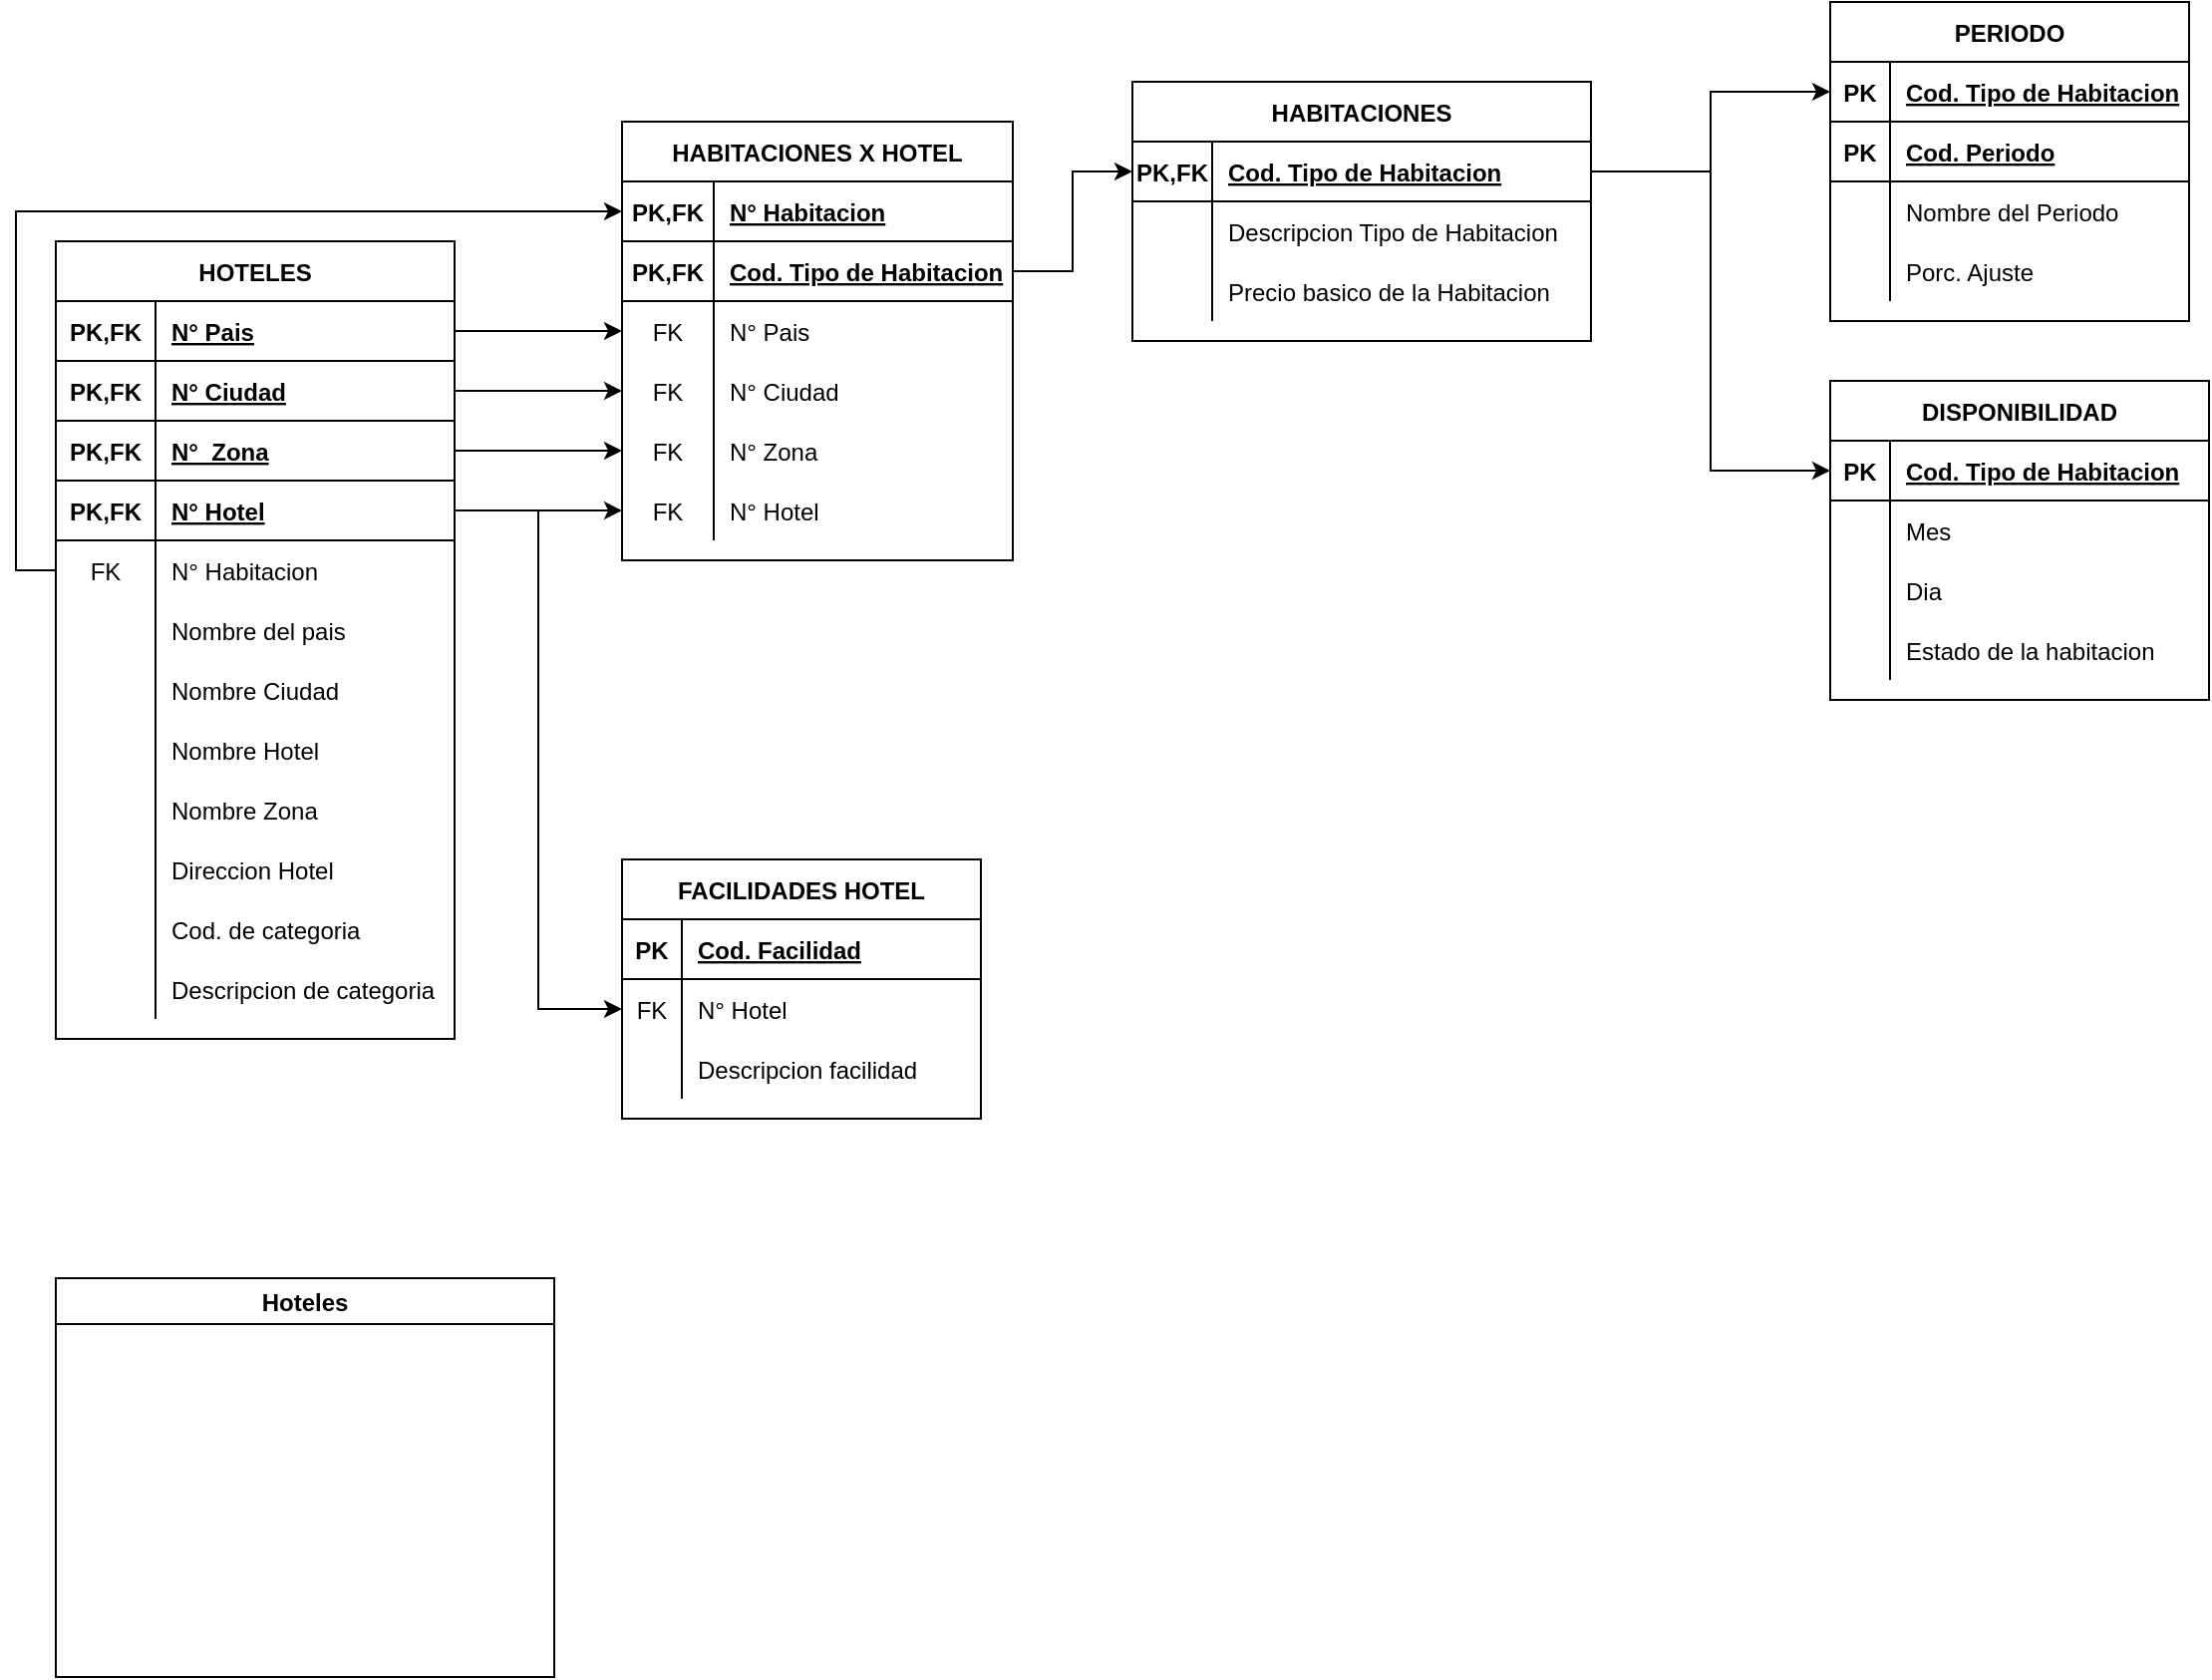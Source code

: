 <mxfile version="14.6.1" type="device"><diagram id="PNpQu36TEjZuCSMmcE2p" name="Page-1"><mxGraphModel dx="1578" dy="820" grid="1" gridSize="10" guides="1" tooltips="1" connect="1" arrows="1" fold="1" page="1" pageScale="1" pageWidth="827" pageHeight="1169" math="0" shadow="0"><root><mxCell id="0"/><mxCell id="1" parent="0"/><mxCell id="We7VljdSg91WFZDCfz8h-1" value="HOTELES" style="shape=table;startSize=30;container=1;collapsible=1;childLayout=tableLayout;fixedRows=1;rowLines=0;fontStyle=1;align=center;resizeLast=1;" parent="1" vertex="1"><mxGeometry x="130" y="290" width="200" height="400" as="geometry"/></mxCell><mxCell id="We7VljdSg91WFZDCfz8h-2" value="" style="shape=partialRectangle;collapsible=0;dropTarget=0;pointerEvents=0;fillColor=none;top=0;left=0;bottom=1;right=0;points=[[0,0.5],[1,0.5]];portConstraint=eastwest;" parent="We7VljdSg91WFZDCfz8h-1" vertex="1"><mxGeometry y="30" width="200" height="30" as="geometry"/></mxCell><mxCell id="We7VljdSg91WFZDCfz8h-3" value="PK,FK" style="shape=partialRectangle;connectable=0;fillColor=none;top=0;left=0;bottom=0;right=0;fontStyle=1;overflow=hidden;" parent="We7VljdSg91WFZDCfz8h-2" vertex="1"><mxGeometry width="50" height="30" as="geometry"/></mxCell><mxCell id="We7VljdSg91WFZDCfz8h-4" value="N° Pais" style="shape=partialRectangle;connectable=0;fillColor=none;top=0;left=0;bottom=0;right=0;align=left;spacingLeft=6;fontStyle=5;overflow=hidden;" parent="We7VljdSg91WFZDCfz8h-2" vertex="1"><mxGeometry x="50" width="150" height="30" as="geometry"/></mxCell><mxCell id="We7VljdSg91WFZDCfz8h-14" value="" style="shape=partialRectangle;collapsible=0;dropTarget=0;pointerEvents=0;fillColor=none;top=0;left=0;bottom=1;right=0;points=[[0,0.5],[1,0.5]];portConstraint=eastwest;" parent="We7VljdSg91WFZDCfz8h-1" vertex="1"><mxGeometry y="60" width="200" height="30" as="geometry"/></mxCell><mxCell id="We7VljdSg91WFZDCfz8h-15" value="PK,FK" style="shape=partialRectangle;connectable=0;fillColor=none;top=0;left=0;bottom=0;right=0;fontStyle=1;overflow=hidden;" parent="We7VljdSg91WFZDCfz8h-14" vertex="1"><mxGeometry width="50" height="30" as="geometry"/></mxCell><mxCell id="We7VljdSg91WFZDCfz8h-16" value="N° Ciudad" style="shape=partialRectangle;connectable=0;fillColor=none;top=0;left=0;bottom=0;right=0;align=left;spacingLeft=6;fontStyle=5;overflow=hidden;" parent="We7VljdSg91WFZDCfz8h-14" vertex="1"><mxGeometry x="50" width="150" height="30" as="geometry"/></mxCell><mxCell id="We7VljdSg91WFZDCfz8h-18" value="" style="shape=partialRectangle;collapsible=0;dropTarget=0;pointerEvents=0;fillColor=none;top=0;left=0;bottom=1;right=0;points=[[0,0.5],[1,0.5]];portConstraint=eastwest;" parent="We7VljdSg91WFZDCfz8h-1" vertex="1"><mxGeometry y="90" width="200" height="30" as="geometry"/></mxCell><mxCell id="We7VljdSg91WFZDCfz8h-19" value="PK,FK" style="shape=partialRectangle;connectable=0;fillColor=none;top=0;left=0;bottom=0;right=0;fontStyle=1;overflow=hidden;" parent="We7VljdSg91WFZDCfz8h-18" vertex="1"><mxGeometry width="50" height="30" as="geometry"/></mxCell><mxCell id="We7VljdSg91WFZDCfz8h-20" value="N°  Zona" style="shape=partialRectangle;connectable=0;fillColor=none;top=0;left=0;bottom=0;right=0;align=left;spacingLeft=6;fontStyle=5;overflow=hidden;" parent="We7VljdSg91WFZDCfz8h-18" vertex="1"><mxGeometry x="50" width="150" height="30" as="geometry"/></mxCell><mxCell id="We7VljdSg91WFZDCfz8h-21" value="" style="shape=partialRectangle;collapsible=0;dropTarget=0;pointerEvents=0;fillColor=none;top=0;left=0;bottom=1;right=0;points=[[0,0.5],[1,0.5]];portConstraint=eastwest;" parent="We7VljdSg91WFZDCfz8h-1" vertex="1"><mxGeometry y="120" width="200" height="30" as="geometry"/></mxCell><mxCell id="We7VljdSg91WFZDCfz8h-22" value="PK,FK" style="shape=partialRectangle;connectable=0;fillColor=none;top=0;left=0;bottom=0;right=0;fontStyle=1;overflow=hidden;" parent="We7VljdSg91WFZDCfz8h-21" vertex="1"><mxGeometry width="50" height="30" as="geometry"/></mxCell><mxCell id="We7VljdSg91WFZDCfz8h-23" value="N° Hotel" style="shape=partialRectangle;connectable=0;fillColor=none;top=0;left=0;bottom=0;right=0;align=left;spacingLeft=6;fontStyle=5;overflow=hidden;" parent="We7VljdSg91WFZDCfz8h-21" vertex="1"><mxGeometry x="50" width="150" height="30" as="geometry"/></mxCell><mxCell id="We7VljdSg91WFZDCfz8h-127" value="" style="shape=partialRectangle;collapsible=0;dropTarget=0;pointerEvents=0;fillColor=none;top=0;left=0;bottom=0;right=0;points=[[0,0.5],[1,0.5]];portConstraint=eastwest;" parent="We7VljdSg91WFZDCfz8h-1" vertex="1"><mxGeometry y="150" width="200" height="30" as="geometry"/></mxCell><mxCell id="We7VljdSg91WFZDCfz8h-128" value="FK" style="shape=partialRectangle;connectable=0;fillColor=none;top=0;left=0;bottom=0;right=0;fontStyle=0;overflow=hidden;" parent="We7VljdSg91WFZDCfz8h-127" vertex="1"><mxGeometry width="50" height="30" as="geometry"/></mxCell><mxCell id="We7VljdSg91WFZDCfz8h-129" value="N° Habitacion" style="shape=partialRectangle;connectable=0;fillColor=none;top=0;left=0;bottom=0;right=0;align=left;spacingLeft=6;fontStyle=0;overflow=hidden;" parent="We7VljdSg91WFZDCfz8h-127" vertex="1"><mxGeometry x="50" width="150" height="30" as="geometry"/></mxCell><mxCell id="We7VljdSg91WFZDCfz8h-5" value="" style="shape=partialRectangle;collapsible=0;dropTarget=0;pointerEvents=0;fillColor=none;top=0;left=0;bottom=0;right=0;points=[[0,0.5],[1,0.5]];portConstraint=eastwest;" parent="We7VljdSg91WFZDCfz8h-1" vertex="1"><mxGeometry y="180" width="200" height="30" as="geometry"/></mxCell><mxCell id="We7VljdSg91WFZDCfz8h-6" value="" style="shape=partialRectangle;connectable=0;fillColor=none;top=0;left=0;bottom=0;right=0;editable=1;overflow=hidden;" parent="We7VljdSg91WFZDCfz8h-5" vertex="1"><mxGeometry width="50" height="30" as="geometry"/></mxCell><mxCell id="We7VljdSg91WFZDCfz8h-7" value="Nombre del pais" style="shape=partialRectangle;connectable=0;fillColor=none;top=0;left=0;bottom=0;right=0;align=left;spacingLeft=6;overflow=hidden;" parent="We7VljdSg91WFZDCfz8h-5" vertex="1"><mxGeometry x="50" width="150" height="30" as="geometry"/></mxCell><mxCell id="We7VljdSg91WFZDCfz8h-8" value="" style="shape=partialRectangle;collapsible=0;dropTarget=0;pointerEvents=0;fillColor=none;top=0;left=0;bottom=0;right=0;points=[[0,0.5],[1,0.5]];portConstraint=eastwest;" parent="We7VljdSg91WFZDCfz8h-1" vertex="1"><mxGeometry y="210" width="200" height="30" as="geometry"/></mxCell><mxCell id="We7VljdSg91WFZDCfz8h-9" value="" style="shape=partialRectangle;connectable=0;fillColor=none;top=0;left=0;bottom=0;right=0;editable=1;overflow=hidden;" parent="We7VljdSg91WFZDCfz8h-8" vertex="1"><mxGeometry width="50" height="30" as="geometry"/></mxCell><mxCell id="We7VljdSg91WFZDCfz8h-10" value="Nombre Ciudad" style="shape=partialRectangle;connectable=0;fillColor=none;top=0;left=0;bottom=0;right=0;align=left;spacingLeft=6;overflow=hidden;" parent="We7VljdSg91WFZDCfz8h-8" vertex="1"><mxGeometry x="50" width="150" height="30" as="geometry"/></mxCell><mxCell id="We7VljdSg91WFZDCfz8h-24" value="" style="shape=partialRectangle;collapsible=0;dropTarget=0;pointerEvents=0;fillColor=none;top=0;left=0;bottom=0;right=0;points=[[0,0.5],[1,0.5]];portConstraint=eastwest;" parent="We7VljdSg91WFZDCfz8h-1" vertex="1"><mxGeometry y="240" width="200" height="30" as="geometry"/></mxCell><mxCell id="We7VljdSg91WFZDCfz8h-25" value="" style="shape=partialRectangle;connectable=0;fillColor=none;top=0;left=0;bottom=0;right=0;editable=1;overflow=hidden;" parent="We7VljdSg91WFZDCfz8h-24" vertex="1"><mxGeometry width="50" height="30" as="geometry"/></mxCell><mxCell id="We7VljdSg91WFZDCfz8h-26" value="Nombre Hotel" style="shape=partialRectangle;connectable=0;fillColor=none;top=0;left=0;bottom=0;right=0;align=left;spacingLeft=6;overflow=hidden;" parent="We7VljdSg91WFZDCfz8h-24" vertex="1"><mxGeometry x="50" width="150" height="30" as="geometry"/></mxCell><mxCell id="We7VljdSg91WFZDCfz8h-11" value="" style="shape=partialRectangle;collapsible=0;dropTarget=0;pointerEvents=0;fillColor=none;top=0;left=0;bottom=0;right=0;points=[[0,0.5],[1,0.5]];portConstraint=eastwest;" parent="We7VljdSg91WFZDCfz8h-1" vertex="1"><mxGeometry y="270" width="200" height="30" as="geometry"/></mxCell><mxCell id="We7VljdSg91WFZDCfz8h-12" value="" style="shape=partialRectangle;connectable=0;fillColor=none;top=0;left=0;bottom=0;right=0;editable=1;overflow=hidden;" parent="We7VljdSg91WFZDCfz8h-11" vertex="1"><mxGeometry width="50" height="30" as="geometry"/></mxCell><mxCell id="We7VljdSg91WFZDCfz8h-13" value="Nombre Zona" style="shape=partialRectangle;connectable=0;fillColor=none;top=0;left=0;bottom=0;right=0;align=left;spacingLeft=6;overflow=hidden;" parent="We7VljdSg91WFZDCfz8h-11" vertex="1"><mxGeometry x="50" width="150" height="30" as="geometry"/></mxCell><mxCell id="We7VljdSg91WFZDCfz8h-27" value="" style="shape=partialRectangle;collapsible=0;dropTarget=0;pointerEvents=0;fillColor=none;top=0;left=0;bottom=0;right=0;points=[[0,0.5],[1,0.5]];portConstraint=eastwest;" parent="We7VljdSg91WFZDCfz8h-1" vertex="1"><mxGeometry y="300" width="200" height="30" as="geometry"/></mxCell><mxCell id="We7VljdSg91WFZDCfz8h-28" value="" style="shape=partialRectangle;connectable=0;fillColor=none;top=0;left=0;bottom=0;right=0;editable=1;overflow=hidden;" parent="We7VljdSg91WFZDCfz8h-27" vertex="1"><mxGeometry width="50" height="30" as="geometry"/></mxCell><mxCell id="We7VljdSg91WFZDCfz8h-29" value="Direccion Hotel" style="shape=partialRectangle;connectable=0;fillColor=none;top=0;left=0;bottom=0;right=0;align=left;spacingLeft=6;overflow=hidden;" parent="We7VljdSg91WFZDCfz8h-27" vertex="1"><mxGeometry x="50" width="150" height="30" as="geometry"/></mxCell><mxCell id="We7VljdSg91WFZDCfz8h-30" value="" style="shape=partialRectangle;collapsible=0;dropTarget=0;pointerEvents=0;fillColor=none;top=0;left=0;bottom=0;right=0;points=[[0,0.5],[1,0.5]];portConstraint=eastwest;" parent="We7VljdSg91WFZDCfz8h-1" vertex="1"><mxGeometry y="330" width="200" height="30" as="geometry"/></mxCell><mxCell id="We7VljdSg91WFZDCfz8h-31" value="" style="shape=partialRectangle;connectable=0;fillColor=none;top=0;left=0;bottom=0;right=0;editable=1;overflow=hidden;" parent="We7VljdSg91WFZDCfz8h-30" vertex="1"><mxGeometry width="50" height="30" as="geometry"/></mxCell><mxCell id="We7VljdSg91WFZDCfz8h-32" value="Cod. de categoria" style="shape=partialRectangle;connectable=0;fillColor=none;top=0;left=0;bottom=0;right=0;align=left;spacingLeft=6;overflow=hidden;" parent="We7VljdSg91WFZDCfz8h-30" vertex="1"><mxGeometry x="50" width="150" height="30" as="geometry"/></mxCell><mxCell id="We7VljdSg91WFZDCfz8h-33" value="" style="shape=partialRectangle;collapsible=0;dropTarget=0;pointerEvents=0;fillColor=none;top=0;left=0;bottom=0;right=0;points=[[0,0.5],[1,0.5]];portConstraint=eastwest;" parent="We7VljdSg91WFZDCfz8h-1" vertex="1"><mxGeometry y="360" width="200" height="30" as="geometry"/></mxCell><mxCell id="We7VljdSg91WFZDCfz8h-34" value="" style="shape=partialRectangle;connectable=0;fillColor=none;top=0;left=0;bottom=0;right=0;editable=1;overflow=hidden;" parent="We7VljdSg91WFZDCfz8h-33" vertex="1"><mxGeometry width="50" height="30" as="geometry"/></mxCell><mxCell id="We7VljdSg91WFZDCfz8h-35" value="Descripcion de categoria" style="shape=partialRectangle;connectable=0;fillColor=none;top=0;left=0;bottom=0;right=0;align=left;spacingLeft=6;overflow=hidden;" parent="We7VljdSg91WFZDCfz8h-33" vertex="1"><mxGeometry x="50" width="150" height="30" as="geometry"/></mxCell><mxCell id="We7VljdSg91WFZDCfz8h-43" value="FACILIDADES HOTEL" style="shape=table;startSize=30;container=1;collapsible=1;childLayout=tableLayout;fixedRows=1;rowLines=0;fontStyle=1;align=center;resizeLast=1;" parent="1" vertex="1"><mxGeometry x="414" y="600" width="180" height="130" as="geometry"/></mxCell><mxCell id="We7VljdSg91WFZDCfz8h-44" value="" style="shape=partialRectangle;collapsible=0;dropTarget=0;pointerEvents=0;fillColor=none;top=0;left=0;bottom=1;right=0;points=[[0,0.5],[1,0.5]];portConstraint=eastwest;" parent="We7VljdSg91WFZDCfz8h-43" vertex="1"><mxGeometry y="30" width="180" height="30" as="geometry"/></mxCell><mxCell id="We7VljdSg91WFZDCfz8h-45" value="PK" style="shape=partialRectangle;connectable=0;fillColor=none;top=0;left=0;bottom=0;right=0;fontStyle=1;overflow=hidden;" parent="We7VljdSg91WFZDCfz8h-44" vertex="1"><mxGeometry width="30" height="30" as="geometry"/></mxCell><mxCell id="We7VljdSg91WFZDCfz8h-46" value="Cod. Facilidad" style="shape=partialRectangle;connectable=0;fillColor=none;top=0;left=0;bottom=0;right=0;align=left;spacingLeft=6;fontStyle=5;overflow=hidden;" parent="We7VljdSg91WFZDCfz8h-44" vertex="1"><mxGeometry x="30" width="150" height="30" as="geometry"/></mxCell><mxCell id="We7VljdSg91WFZDCfz8h-56" value="" style="shape=partialRectangle;collapsible=0;dropTarget=0;pointerEvents=0;fillColor=none;top=0;left=0;bottom=0;right=0;points=[[0,0.5],[1,0.5]];portConstraint=eastwest;" parent="We7VljdSg91WFZDCfz8h-43" vertex="1"><mxGeometry y="60" width="180" height="30" as="geometry"/></mxCell><mxCell id="We7VljdSg91WFZDCfz8h-57" value="FK" style="shape=partialRectangle;connectable=0;fillColor=none;top=0;left=0;bottom=0;right=0;fontStyle=0;overflow=hidden;" parent="We7VljdSg91WFZDCfz8h-56" vertex="1"><mxGeometry width="30" height="30" as="geometry"/></mxCell><mxCell id="We7VljdSg91WFZDCfz8h-58" value="N° Hotel" style="shape=partialRectangle;connectable=0;fillColor=none;top=0;left=0;bottom=0;right=0;align=left;spacingLeft=6;fontStyle=0;overflow=hidden;" parent="We7VljdSg91WFZDCfz8h-56" vertex="1"><mxGeometry x="30" width="150" height="30" as="geometry"/></mxCell><mxCell id="We7VljdSg91WFZDCfz8h-47" value="" style="shape=partialRectangle;collapsible=0;dropTarget=0;pointerEvents=0;fillColor=none;top=0;left=0;bottom=0;right=0;points=[[0,0.5],[1,0.5]];portConstraint=eastwest;" parent="We7VljdSg91WFZDCfz8h-43" vertex="1"><mxGeometry y="90" width="180" height="30" as="geometry"/></mxCell><mxCell id="We7VljdSg91WFZDCfz8h-48" value="" style="shape=partialRectangle;connectable=0;fillColor=none;top=0;left=0;bottom=0;right=0;editable=1;overflow=hidden;" parent="We7VljdSg91WFZDCfz8h-47" vertex="1"><mxGeometry width="30" height="30" as="geometry"/></mxCell><mxCell id="We7VljdSg91WFZDCfz8h-49" value="Descripcion facilidad" style="shape=partialRectangle;connectable=0;fillColor=none;top=0;left=0;bottom=0;right=0;align=left;spacingLeft=6;overflow=hidden;" parent="We7VljdSg91WFZDCfz8h-47" vertex="1"><mxGeometry x="30" width="150" height="30" as="geometry"/></mxCell><mxCell id="We7VljdSg91WFZDCfz8h-59" style="edgeStyle=orthogonalEdgeStyle;rounded=0;orthogonalLoop=1;jettySize=auto;html=1;exitX=1;exitY=0.5;exitDx=0;exitDy=0;entryX=0;entryY=0.5;entryDx=0;entryDy=0;" parent="1" source="We7VljdSg91WFZDCfz8h-21" target="We7VljdSg91WFZDCfz8h-56" edge="1"><mxGeometry relative="1" as="geometry"/></mxCell><mxCell id="We7VljdSg91WFZDCfz8h-60" value="HABITACIONES" style="shape=table;startSize=30;container=1;collapsible=1;childLayout=tableLayout;fixedRows=1;rowLines=0;fontStyle=1;align=center;resizeLast=1;" parent="1" vertex="1"><mxGeometry x="670" y="210" width="230" height="130" as="geometry"/></mxCell><mxCell id="We7VljdSg91WFZDCfz8h-61" value="" style="shape=partialRectangle;collapsible=0;dropTarget=0;pointerEvents=0;fillColor=none;top=0;left=0;bottom=1;right=0;points=[[0,0.5],[1,0.5]];portConstraint=eastwest;" parent="We7VljdSg91WFZDCfz8h-60" vertex="1"><mxGeometry y="30" width="230" height="30" as="geometry"/></mxCell><mxCell id="We7VljdSg91WFZDCfz8h-62" value="PK,FK" style="shape=partialRectangle;connectable=0;fillColor=none;top=0;left=0;bottom=0;right=0;fontStyle=1;overflow=hidden;" parent="We7VljdSg91WFZDCfz8h-61" vertex="1"><mxGeometry width="40" height="30" as="geometry"/></mxCell><mxCell id="We7VljdSg91WFZDCfz8h-63" value="Cod. Tipo de Habitacion" style="shape=partialRectangle;connectable=0;fillColor=none;top=0;left=0;bottom=0;right=0;align=left;spacingLeft=6;fontStyle=5;overflow=hidden;" parent="We7VljdSg91WFZDCfz8h-61" vertex="1"><mxGeometry x="40" width="190" height="30" as="geometry"/></mxCell><mxCell id="We7VljdSg91WFZDCfz8h-67" value="" style="shape=partialRectangle;collapsible=0;dropTarget=0;pointerEvents=0;fillColor=none;top=0;left=0;bottom=0;right=0;points=[[0,0.5],[1,0.5]];portConstraint=eastwest;" parent="We7VljdSg91WFZDCfz8h-60" vertex="1"><mxGeometry y="60" width="230" height="30" as="geometry"/></mxCell><mxCell id="We7VljdSg91WFZDCfz8h-68" value="" style="shape=partialRectangle;connectable=0;fillColor=none;top=0;left=0;bottom=0;right=0;editable=1;overflow=hidden;" parent="We7VljdSg91WFZDCfz8h-67" vertex="1"><mxGeometry width="40" height="30" as="geometry"/></mxCell><mxCell id="We7VljdSg91WFZDCfz8h-69" value="Descripcion Tipo de Habitacion" style="shape=partialRectangle;connectable=0;fillColor=none;top=0;left=0;bottom=0;right=0;align=left;spacingLeft=6;overflow=hidden;" parent="We7VljdSg91WFZDCfz8h-67" vertex="1"><mxGeometry x="40" width="190" height="30" as="geometry"/></mxCell><mxCell id="We7VljdSg91WFZDCfz8h-70" value="" style="shape=partialRectangle;collapsible=0;dropTarget=0;pointerEvents=0;fillColor=none;top=0;left=0;bottom=0;right=0;points=[[0,0.5],[1,0.5]];portConstraint=eastwest;" parent="We7VljdSg91WFZDCfz8h-60" vertex="1"><mxGeometry y="90" width="230" height="30" as="geometry"/></mxCell><mxCell id="We7VljdSg91WFZDCfz8h-71" value="" style="shape=partialRectangle;connectable=0;fillColor=none;top=0;left=0;bottom=0;right=0;editable=1;overflow=hidden;" parent="We7VljdSg91WFZDCfz8h-70" vertex="1"><mxGeometry width="40" height="30" as="geometry"/></mxCell><mxCell id="We7VljdSg91WFZDCfz8h-72" value="Precio basico de la Habitacion" style="shape=partialRectangle;connectable=0;fillColor=none;top=0;left=0;bottom=0;right=0;align=left;spacingLeft=6;overflow=hidden;" parent="We7VljdSg91WFZDCfz8h-70" vertex="1"><mxGeometry x="40" width="190" height="30" as="geometry"/></mxCell><mxCell id="We7VljdSg91WFZDCfz8h-73" value="PERIODO" style="shape=table;startSize=30;container=1;collapsible=1;childLayout=tableLayout;fixedRows=1;rowLines=0;fontStyle=1;align=center;resizeLast=1;" parent="1" vertex="1"><mxGeometry x="1020" y="170" width="180" height="160" as="geometry"/></mxCell><mxCell id="We7VljdSg91WFZDCfz8h-74" value="" style="shape=partialRectangle;collapsible=0;dropTarget=0;pointerEvents=0;fillColor=none;top=0;left=0;bottom=1;right=0;points=[[0,0.5],[1,0.5]];portConstraint=eastwest;" parent="We7VljdSg91WFZDCfz8h-73" vertex="1"><mxGeometry y="30" width="180" height="30" as="geometry"/></mxCell><mxCell id="We7VljdSg91WFZDCfz8h-75" value="PK" style="shape=partialRectangle;connectable=0;fillColor=none;top=0;left=0;bottom=0;right=0;fontStyle=1;overflow=hidden;" parent="We7VljdSg91WFZDCfz8h-74" vertex="1"><mxGeometry width="30" height="30" as="geometry"/></mxCell><mxCell id="We7VljdSg91WFZDCfz8h-76" value="Cod. Tipo de Habitacion" style="shape=partialRectangle;connectable=0;fillColor=none;top=0;left=0;bottom=0;right=0;align=left;spacingLeft=6;fontStyle=5;overflow=hidden;" parent="We7VljdSg91WFZDCfz8h-74" vertex="1"><mxGeometry x="30" width="150" height="30" as="geometry"/></mxCell><mxCell id="We7VljdSg91WFZDCfz8h-154" value="" style="shape=partialRectangle;collapsible=0;dropTarget=0;pointerEvents=0;fillColor=none;top=0;left=0;bottom=1;right=0;points=[[0,0.5],[1,0.5]];portConstraint=eastwest;" parent="We7VljdSg91WFZDCfz8h-73" vertex="1"><mxGeometry y="60" width="180" height="30" as="geometry"/></mxCell><mxCell id="We7VljdSg91WFZDCfz8h-155" value="PK" style="shape=partialRectangle;connectable=0;fillColor=none;top=0;left=0;bottom=0;right=0;fontStyle=1;overflow=hidden;" parent="We7VljdSg91WFZDCfz8h-154" vertex="1"><mxGeometry width="30" height="30" as="geometry"/></mxCell><mxCell id="We7VljdSg91WFZDCfz8h-156" value="Cod. Periodo" style="shape=partialRectangle;connectable=0;fillColor=none;top=0;left=0;bottom=0;right=0;align=left;spacingLeft=6;fontStyle=5;overflow=hidden;" parent="We7VljdSg91WFZDCfz8h-154" vertex="1"><mxGeometry x="30" width="150" height="30" as="geometry"/></mxCell><mxCell id="We7VljdSg91WFZDCfz8h-77" value="" style="shape=partialRectangle;collapsible=0;dropTarget=0;pointerEvents=0;fillColor=none;top=0;left=0;bottom=0;right=0;points=[[0,0.5],[1,0.5]];portConstraint=eastwest;" parent="We7VljdSg91WFZDCfz8h-73" vertex="1"><mxGeometry y="90" width="180" height="30" as="geometry"/></mxCell><mxCell id="We7VljdSg91WFZDCfz8h-78" value="" style="shape=partialRectangle;connectable=0;fillColor=none;top=0;left=0;bottom=0;right=0;editable=1;overflow=hidden;" parent="We7VljdSg91WFZDCfz8h-77" vertex="1"><mxGeometry width="30" height="30" as="geometry"/></mxCell><mxCell id="We7VljdSg91WFZDCfz8h-79" value="Nombre del Periodo" style="shape=partialRectangle;connectable=0;fillColor=none;top=0;left=0;bottom=0;right=0;align=left;spacingLeft=6;overflow=hidden;" parent="We7VljdSg91WFZDCfz8h-77" vertex="1"><mxGeometry x="30" width="150" height="30" as="geometry"/></mxCell><mxCell id="We7VljdSg91WFZDCfz8h-80" value="" style="shape=partialRectangle;collapsible=0;dropTarget=0;pointerEvents=0;fillColor=none;top=0;left=0;bottom=0;right=0;points=[[0,0.5],[1,0.5]];portConstraint=eastwest;" parent="We7VljdSg91WFZDCfz8h-73" vertex="1"><mxGeometry y="120" width="180" height="30" as="geometry"/></mxCell><mxCell id="We7VljdSg91WFZDCfz8h-81" value="" style="shape=partialRectangle;connectable=0;fillColor=none;top=0;left=0;bottom=0;right=0;editable=1;overflow=hidden;" parent="We7VljdSg91WFZDCfz8h-80" vertex="1"><mxGeometry width="30" height="30" as="geometry"/></mxCell><mxCell id="We7VljdSg91WFZDCfz8h-82" value="Porc. Ajuste" style="shape=partialRectangle;connectable=0;fillColor=none;top=0;left=0;bottom=0;right=0;align=left;spacingLeft=6;overflow=hidden;" parent="We7VljdSg91WFZDCfz8h-80" vertex="1"><mxGeometry x="30" width="150" height="30" as="geometry"/></mxCell><mxCell id="We7VljdSg91WFZDCfz8h-86" value="DISPONIBILIDAD" style="shape=table;startSize=30;container=1;collapsible=1;childLayout=tableLayout;fixedRows=1;rowLines=0;fontStyle=1;align=center;resizeLast=1;" parent="1" vertex="1"><mxGeometry x="1020" y="360" width="190" height="160" as="geometry"/></mxCell><mxCell id="We7VljdSg91WFZDCfz8h-87" value="" style="shape=partialRectangle;collapsible=0;dropTarget=0;pointerEvents=0;fillColor=none;top=0;left=0;bottom=1;right=0;points=[[0,0.5],[1,0.5]];portConstraint=eastwest;" parent="We7VljdSg91WFZDCfz8h-86" vertex="1"><mxGeometry y="30" width="190" height="30" as="geometry"/></mxCell><mxCell id="We7VljdSg91WFZDCfz8h-88" value="PK" style="shape=partialRectangle;connectable=0;fillColor=none;top=0;left=0;bottom=0;right=0;fontStyle=1;overflow=hidden;" parent="We7VljdSg91WFZDCfz8h-87" vertex="1"><mxGeometry width="30" height="30" as="geometry"/></mxCell><mxCell id="We7VljdSg91WFZDCfz8h-89" value="Cod. Tipo de Habitacion" style="shape=partialRectangle;connectable=0;fillColor=none;top=0;left=0;bottom=0;right=0;align=left;spacingLeft=6;fontStyle=5;overflow=hidden;" parent="We7VljdSg91WFZDCfz8h-87" vertex="1"><mxGeometry x="30" width="160" height="30" as="geometry"/></mxCell><mxCell id="We7VljdSg91WFZDCfz8h-90" value="" style="shape=partialRectangle;collapsible=0;dropTarget=0;pointerEvents=0;fillColor=none;top=0;left=0;bottom=0;right=0;points=[[0,0.5],[1,0.5]];portConstraint=eastwest;" parent="We7VljdSg91WFZDCfz8h-86" vertex="1"><mxGeometry y="60" width="190" height="30" as="geometry"/></mxCell><mxCell id="We7VljdSg91WFZDCfz8h-91" value="" style="shape=partialRectangle;connectable=0;fillColor=none;top=0;left=0;bottom=0;right=0;editable=1;overflow=hidden;" parent="We7VljdSg91WFZDCfz8h-90" vertex="1"><mxGeometry width="30" height="30" as="geometry"/></mxCell><mxCell id="We7VljdSg91WFZDCfz8h-92" value="Mes" style="shape=partialRectangle;connectable=0;fillColor=none;top=0;left=0;bottom=0;right=0;align=left;spacingLeft=6;overflow=hidden;" parent="We7VljdSg91WFZDCfz8h-90" vertex="1"><mxGeometry x="30" width="160" height="30" as="geometry"/></mxCell><mxCell id="We7VljdSg91WFZDCfz8h-93" value="" style="shape=partialRectangle;collapsible=0;dropTarget=0;pointerEvents=0;fillColor=none;top=0;left=0;bottom=0;right=0;points=[[0,0.5],[1,0.5]];portConstraint=eastwest;" parent="We7VljdSg91WFZDCfz8h-86" vertex="1"><mxGeometry y="90" width="190" height="30" as="geometry"/></mxCell><mxCell id="We7VljdSg91WFZDCfz8h-94" value="" style="shape=partialRectangle;connectable=0;fillColor=none;top=0;left=0;bottom=0;right=0;editable=1;overflow=hidden;" parent="We7VljdSg91WFZDCfz8h-93" vertex="1"><mxGeometry width="30" height="30" as="geometry"/></mxCell><mxCell id="We7VljdSg91WFZDCfz8h-95" value="Dia" style="shape=partialRectangle;connectable=0;fillColor=none;top=0;left=0;bottom=0;right=0;align=left;spacingLeft=6;overflow=hidden;" parent="We7VljdSg91WFZDCfz8h-93" vertex="1"><mxGeometry x="30" width="160" height="30" as="geometry"/></mxCell><mxCell id="We7VljdSg91WFZDCfz8h-96" value="" style="shape=partialRectangle;collapsible=0;dropTarget=0;pointerEvents=0;fillColor=none;top=0;left=0;bottom=0;right=0;points=[[0,0.5],[1,0.5]];portConstraint=eastwest;" parent="We7VljdSg91WFZDCfz8h-86" vertex="1"><mxGeometry y="120" width="190" height="30" as="geometry"/></mxCell><mxCell id="We7VljdSg91WFZDCfz8h-97" value="" style="shape=partialRectangle;connectable=0;fillColor=none;top=0;left=0;bottom=0;right=0;editable=1;overflow=hidden;" parent="We7VljdSg91WFZDCfz8h-96" vertex="1"><mxGeometry width="30" height="30" as="geometry"/></mxCell><mxCell id="We7VljdSg91WFZDCfz8h-98" value="Estado de la habitacion" style="shape=partialRectangle;connectable=0;fillColor=none;top=0;left=0;bottom=0;right=0;align=left;spacingLeft=6;overflow=hidden;" parent="We7VljdSg91WFZDCfz8h-96" vertex="1"><mxGeometry x="30" width="160" height="30" as="geometry"/></mxCell><mxCell id="We7VljdSg91WFZDCfz8h-102" value="HABITACIONES X HOTEL" style="shape=table;startSize=30;container=1;collapsible=1;childLayout=tableLayout;fixedRows=1;rowLines=0;fontStyle=1;align=center;resizeLast=1;" parent="1" vertex="1"><mxGeometry x="414" y="230" width="196" height="220" as="geometry"/></mxCell><mxCell id="We7VljdSg91WFZDCfz8h-103" value="" style="shape=partialRectangle;collapsible=0;dropTarget=0;pointerEvents=0;fillColor=none;top=0;left=0;bottom=1;right=0;points=[[0,0.5],[1,0.5]];portConstraint=eastwest;" parent="We7VljdSg91WFZDCfz8h-102" vertex="1"><mxGeometry y="30" width="196" height="30" as="geometry"/></mxCell><mxCell id="We7VljdSg91WFZDCfz8h-104" value="PK,FK" style="shape=partialRectangle;connectable=0;fillColor=none;top=0;left=0;bottom=0;right=0;fontStyle=1;overflow=hidden;" parent="We7VljdSg91WFZDCfz8h-103" vertex="1"><mxGeometry width="46" height="30" as="geometry"/></mxCell><mxCell id="We7VljdSg91WFZDCfz8h-105" value="N° Habitacion" style="shape=partialRectangle;connectable=0;fillColor=none;top=0;left=0;bottom=0;right=0;align=left;spacingLeft=6;fontStyle=5;overflow=hidden;" parent="We7VljdSg91WFZDCfz8h-103" vertex="1"><mxGeometry x="46" width="150" height="30" as="geometry"/></mxCell><mxCell id="We7VljdSg91WFZDCfz8h-146" value="" style="shape=partialRectangle;collapsible=0;dropTarget=0;pointerEvents=0;fillColor=none;top=0;left=0;bottom=1;right=0;points=[[0,0.5],[1,0.5]];portConstraint=eastwest;" parent="We7VljdSg91WFZDCfz8h-102" vertex="1"><mxGeometry y="60" width="196" height="30" as="geometry"/></mxCell><mxCell id="We7VljdSg91WFZDCfz8h-147" value="PK,FK" style="shape=partialRectangle;connectable=0;fillColor=none;top=0;left=0;bottom=0;right=0;fontStyle=1;overflow=hidden;" parent="We7VljdSg91WFZDCfz8h-146" vertex="1"><mxGeometry width="46" height="30" as="geometry"/></mxCell><mxCell id="We7VljdSg91WFZDCfz8h-148" value="Cod. Tipo de Habitacion" style="shape=partialRectangle;connectable=0;fillColor=none;top=0;left=0;bottom=0;right=0;align=left;spacingLeft=6;fontStyle=5;overflow=hidden;" parent="We7VljdSg91WFZDCfz8h-146" vertex="1"><mxGeometry x="46" width="150" height="30" as="geometry"/></mxCell><mxCell id="We7VljdSg91WFZDCfz8h-115" value="" style="shape=partialRectangle;collapsible=0;dropTarget=0;pointerEvents=0;fillColor=none;top=0;left=0;bottom=0;right=0;points=[[0,0.5],[1,0.5]];portConstraint=eastwest;" parent="We7VljdSg91WFZDCfz8h-102" vertex="1"><mxGeometry y="90" width="196" height="30" as="geometry"/></mxCell><mxCell id="We7VljdSg91WFZDCfz8h-116" value="FK" style="shape=partialRectangle;connectable=0;fillColor=none;top=0;left=0;bottom=0;right=0;fontStyle=0;overflow=hidden;" parent="We7VljdSg91WFZDCfz8h-115" vertex="1"><mxGeometry width="46" height="30" as="geometry"/></mxCell><mxCell id="We7VljdSg91WFZDCfz8h-117" value="N° Pais" style="shape=partialRectangle;connectable=0;fillColor=none;top=0;left=0;bottom=0;right=0;align=left;spacingLeft=6;fontStyle=0;overflow=hidden;" parent="We7VljdSg91WFZDCfz8h-115" vertex="1"><mxGeometry x="46" width="150" height="30" as="geometry"/></mxCell><mxCell id="We7VljdSg91WFZDCfz8h-118" value="" style="shape=partialRectangle;collapsible=0;dropTarget=0;pointerEvents=0;fillColor=none;top=0;left=0;bottom=0;right=0;points=[[0,0.5],[1,0.5]];portConstraint=eastwest;" parent="We7VljdSg91WFZDCfz8h-102" vertex="1"><mxGeometry y="120" width="196" height="30" as="geometry"/></mxCell><mxCell id="We7VljdSg91WFZDCfz8h-119" value="FK" style="shape=partialRectangle;connectable=0;fillColor=none;top=0;left=0;bottom=0;right=0;fontStyle=0;overflow=hidden;" parent="We7VljdSg91WFZDCfz8h-118" vertex="1"><mxGeometry width="46" height="30" as="geometry"/></mxCell><mxCell id="We7VljdSg91WFZDCfz8h-120" value="N° Ciudad" style="shape=partialRectangle;connectable=0;fillColor=none;top=0;left=0;bottom=0;right=0;align=left;spacingLeft=6;fontStyle=0;overflow=hidden;" parent="We7VljdSg91WFZDCfz8h-118" vertex="1"><mxGeometry x="46" width="150" height="30" as="geometry"/></mxCell><mxCell id="We7VljdSg91WFZDCfz8h-121" value="" style="shape=partialRectangle;collapsible=0;dropTarget=0;pointerEvents=0;fillColor=none;top=0;left=0;bottom=0;right=0;points=[[0,0.5],[1,0.5]];portConstraint=eastwest;" parent="We7VljdSg91WFZDCfz8h-102" vertex="1"><mxGeometry y="150" width="196" height="30" as="geometry"/></mxCell><mxCell id="We7VljdSg91WFZDCfz8h-122" value="FK" style="shape=partialRectangle;connectable=0;fillColor=none;top=0;left=0;bottom=0;right=0;fontStyle=0;overflow=hidden;" parent="We7VljdSg91WFZDCfz8h-121" vertex="1"><mxGeometry width="46" height="30" as="geometry"/></mxCell><mxCell id="We7VljdSg91WFZDCfz8h-123" value="N° Zona" style="shape=partialRectangle;connectable=0;fillColor=none;top=0;left=0;bottom=0;right=0;align=left;spacingLeft=6;fontStyle=0;overflow=hidden;" parent="We7VljdSg91WFZDCfz8h-121" vertex="1"><mxGeometry x="46" width="150" height="30" as="geometry"/></mxCell><mxCell id="We7VljdSg91WFZDCfz8h-139" value="" style="shape=partialRectangle;collapsible=0;dropTarget=0;pointerEvents=0;fillColor=none;top=0;left=0;bottom=0;right=0;points=[[0,0.5],[1,0.5]];portConstraint=eastwest;" parent="We7VljdSg91WFZDCfz8h-102" vertex="1"><mxGeometry y="180" width="196" height="30" as="geometry"/></mxCell><mxCell id="We7VljdSg91WFZDCfz8h-140" value="FK" style="shape=partialRectangle;connectable=0;fillColor=none;top=0;left=0;bottom=0;right=0;fontStyle=0;overflow=hidden;" parent="We7VljdSg91WFZDCfz8h-139" vertex="1"><mxGeometry width="46" height="30" as="geometry"/></mxCell><mxCell id="We7VljdSg91WFZDCfz8h-141" value="N° Hotel" style="shape=partialRectangle;connectable=0;fillColor=none;top=0;left=0;bottom=0;right=0;align=left;spacingLeft=6;fontStyle=0;overflow=hidden;" parent="We7VljdSg91WFZDCfz8h-139" vertex="1"><mxGeometry x="46" width="150" height="30" as="geometry"/></mxCell><mxCell id="We7VljdSg91WFZDCfz8h-136" style="edgeStyle=orthogonalEdgeStyle;rounded=0;orthogonalLoop=1;jettySize=auto;html=1;exitX=1;exitY=0.5;exitDx=0;exitDy=0;entryX=0;entryY=0.5;entryDx=0;entryDy=0;" parent="1" source="We7VljdSg91WFZDCfz8h-2" target="We7VljdSg91WFZDCfz8h-115" edge="1"><mxGeometry relative="1" as="geometry"/></mxCell><mxCell id="We7VljdSg91WFZDCfz8h-137" style="edgeStyle=orthogonalEdgeStyle;rounded=0;orthogonalLoop=1;jettySize=auto;html=1;exitX=1;exitY=0.5;exitDx=0;exitDy=0;entryX=0;entryY=0.5;entryDx=0;entryDy=0;" parent="1" source="We7VljdSg91WFZDCfz8h-14" target="We7VljdSg91WFZDCfz8h-118" edge="1"><mxGeometry relative="1" as="geometry"/></mxCell><mxCell id="We7VljdSg91WFZDCfz8h-138" style="edgeStyle=orthogonalEdgeStyle;rounded=0;orthogonalLoop=1;jettySize=auto;html=1;exitX=1;exitY=0.5;exitDx=0;exitDy=0;" parent="1" source="We7VljdSg91WFZDCfz8h-18" target="We7VljdSg91WFZDCfz8h-121" edge="1"><mxGeometry relative="1" as="geometry"/></mxCell><mxCell id="We7VljdSg91WFZDCfz8h-142" style="edgeStyle=orthogonalEdgeStyle;rounded=0;orthogonalLoop=1;jettySize=auto;html=1;exitX=1;exitY=0.5;exitDx=0;exitDy=0;entryX=0;entryY=0.5;entryDx=0;entryDy=0;" parent="1" source="We7VljdSg91WFZDCfz8h-21" target="We7VljdSg91WFZDCfz8h-139" edge="1"><mxGeometry relative="1" as="geometry"/></mxCell><mxCell id="We7VljdSg91WFZDCfz8h-149" style="edgeStyle=orthogonalEdgeStyle;rounded=0;orthogonalLoop=1;jettySize=auto;html=1;exitX=1;exitY=0.5;exitDx=0;exitDy=0;" parent="1" source="We7VljdSg91WFZDCfz8h-146" target="We7VljdSg91WFZDCfz8h-61" edge="1"><mxGeometry relative="1" as="geometry"/></mxCell><mxCell id="We7VljdSg91WFZDCfz8h-153" style="edgeStyle=orthogonalEdgeStyle;rounded=0;orthogonalLoop=1;jettySize=auto;html=1;exitX=0;exitY=0.5;exitDx=0;exitDy=0;entryX=0;entryY=0.5;entryDx=0;entryDy=0;" parent="1" source="We7VljdSg91WFZDCfz8h-127" target="We7VljdSg91WFZDCfz8h-103" edge="1"><mxGeometry relative="1" as="geometry"/></mxCell><mxCell id="We7VljdSg91WFZDCfz8h-157" style="edgeStyle=orthogonalEdgeStyle;rounded=0;orthogonalLoop=1;jettySize=auto;html=1;exitX=1;exitY=0.5;exitDx=0;exitDy=0;" parent="1" source="We7VljdSg91WFZDCfz8h-61" target="We7VljdSg91WFZDCfz8h-74" edge="1"><mxGeometry relative="1" as="geometry"/></mxCell><mxCell id="We7VljdSg91WFZDCfz8h-158" style="edgeStyle=orthogonalEdgeStyle;rounded=0;orthogonalLoop=1;jettySize=auto;html=1;exitX=1;exitY=0.5;exitDx=0;exitDy=0;entryX=0;entryY=0.5;entryDx=0;entryDy=0;" parent="1" source="We7VljdSg91WFZDCfz8h-61" target="We7VljdSg91WFZDCfz8h-87" edge="1"><mxGeometry relative="1" as="geometry"/></mxCell><mxCell id="on_wHhIJl_3S9BD0rYX8-26" value="Hoteles" style="swimlane;shadow=0;" vertex="1" parent="1"><mxGeometry x="130" y="810" width="250" height="200" as="geometry"/></mxCell></root></mxGraphModel></diagram></mxfile>